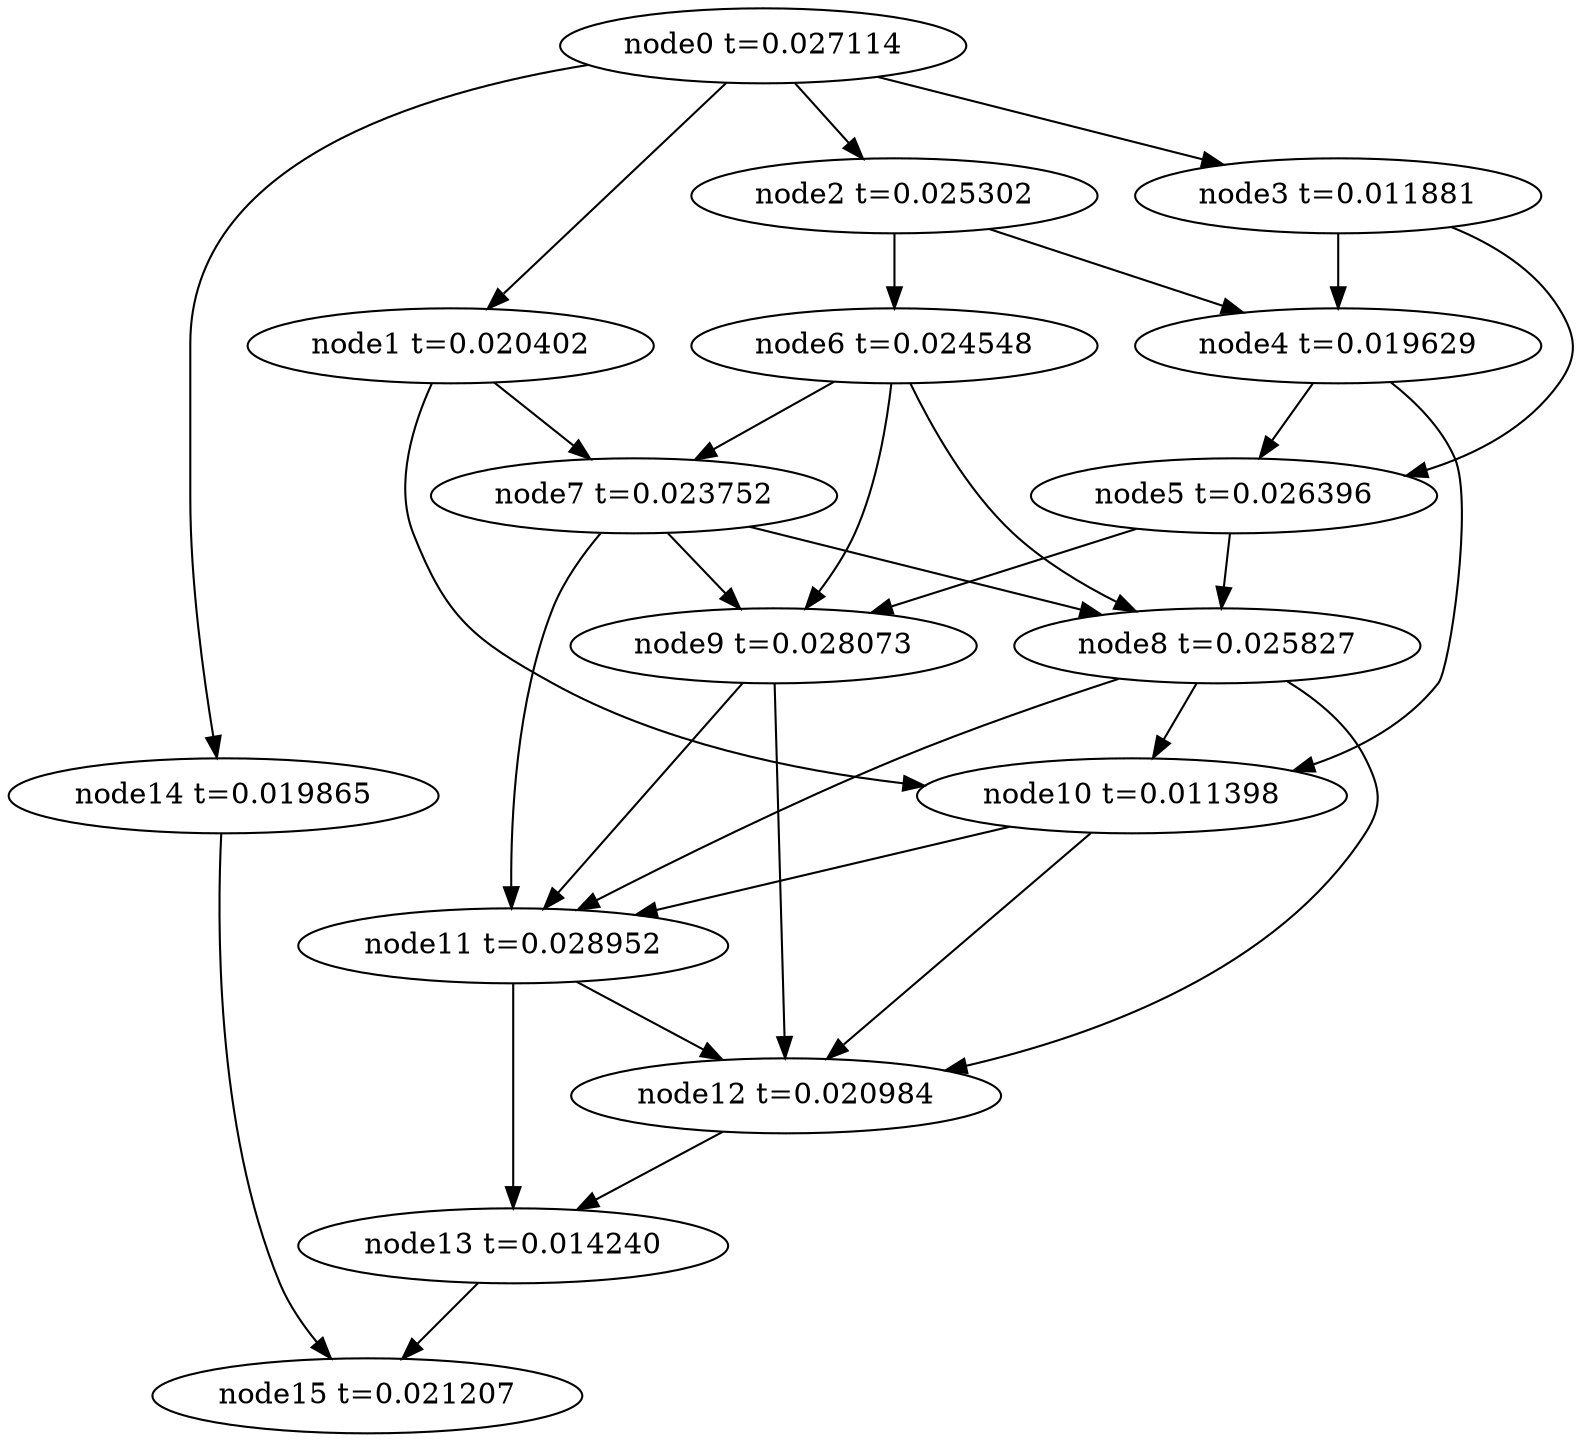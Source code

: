 digraph g{
	node15[label="node15 t=0.021207"]
	node14 -> node15
	node14[label="node14 t=0.019865"];
	node13 -> node15
	node13[label="node13 t=0.014240"];
	node12 -> node13
	node12[label="node12 t=0.020984"];
	node11 -> node13
	node11 -> node12
	node11[label="node11 t=0.028952"];
	node10 -> node12
	node10 -> node11
	node10[label="node10 t=0.011398"];
	node9 -> node12
	node9 -> node11
	node9[label="node9 t=0.028073"];
	node8 -> node12
	node8 -> node11
	node8 -> node10
	node8[label="node8 t=0.025827"];
	node7 -> node11
	node7 -> node9
	node7 -> node8
	node7[label="node7 t=0.023752"];
	node6 -> node9
	node6 -> node8
	node6 -> node7
	node6[label="node6 t=0.024548"];
	node5 -> node9
	node5 -> node8
	node5[label="node5 t=0.026396"];
	node4 -> node10
	node4 -> node5
	node4[label="node4 t=0.019629"];
	node3 -> node5
	node3 -> node4
	node3[label="node3 t=0.011881"];
	node2 -> node6
	node2 -> node4
	node2[label="node2 t=0.025302"];
	node1 -> node10
	node1 -> node7
	node1[label="node1 t=0.020402"];
	node0 -> node14
	node0 -> node3
	node0 -> node2
	node0 -> node1
	node0[label="node0 t=0.027114"];
}
